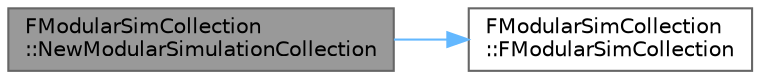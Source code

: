digraph "FModularSimCollection::NewModularSimulationCollection"
{
 // INTERACTIVE_SVG=YES
 // LATEX_PDF_SIZE
  bgcolor="transparent";
  edge [fontname=Helvetica,fontsize=10,labelfontname=Helvetica,labelfontsize=10];
  node [fontname=Helvetica,fontsize=10,shape=box,height=0.2,width=0.4];
  rankdir="LR";
  Node1 [id="Node000001",label="FModularSimCollection\l::NewModularSimulationCollection",height=0.2,width=0.4,color="gray40", fillcolor="grey60", style="filled", fontcolor="black",tooltip="Create a GeometryCollection from Vertex and Indices arrays."];
  Node1 -> Node2 [id="edge1_Node000001_Node000002",color="steelblue1",style="solid",tooltip=" "];
  Node2 [id="Node000002",label="FModularSimCollection\l::FModularSimCollection",height=0.2,width=0.4,color="grey40", fillcolor="white", style="filled",URL="$df/d4a/classFModularSimCollection.html#a6e4e542c2cd6fcca615fbff70d2484c4",tooltip=" "];
}
